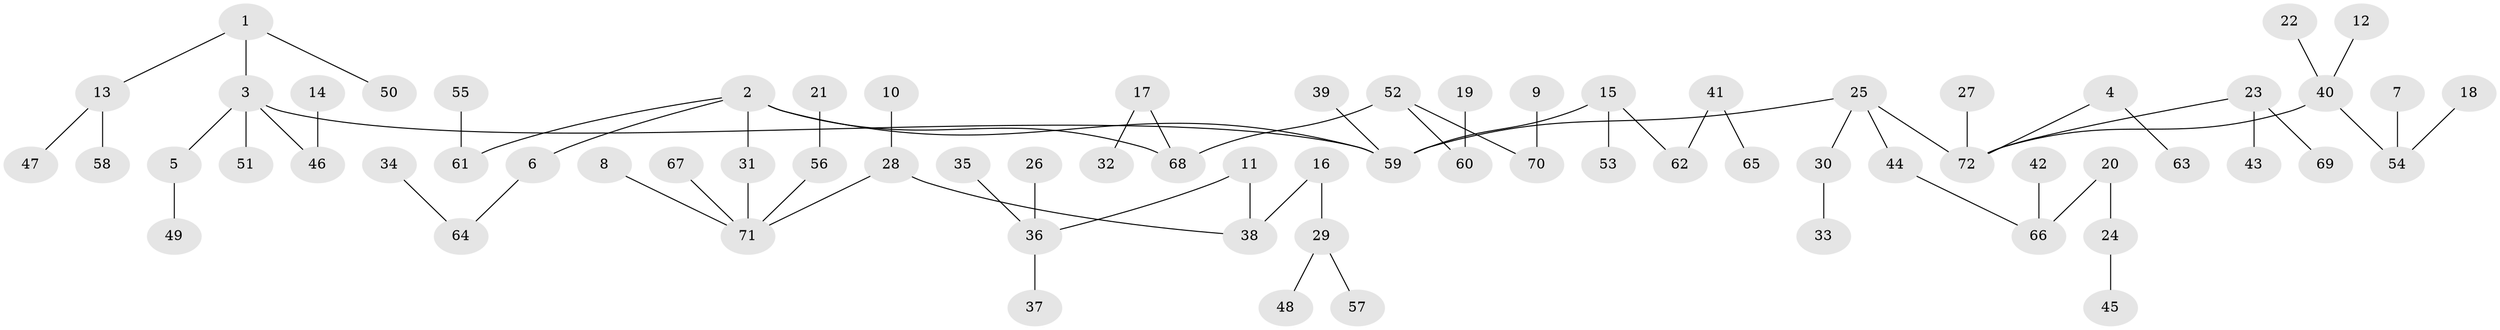 // original degree distribution, {6: 0.02097902097902098, 3: 0.14685314685314685, 5: 0.027972027972027972, 4: 0.08391608391608392, 1: 0.5314685314685315, 2: 0.18181818181818182, 7: 0.006993006993006993}
// Generated by graph-tools (version 1.1) at 2025/02/03/09/25 03:02:21]
// undirected, 72 vertices, 71 edges
graph export_dot {
graph [start="1"]
  node [color=gray90,style=filled];
  1;
  2;
  3;
  4;
  5;
  6;
  7;
  8;
  9;
  10;
  11;
  12;
  13;
  14;
  15;
  16;
  17;
  18;
  19;
  20;
  21;
  22;
  23;
  24;
  25;
  26;
  27;
  28;
  29;
  30;
  31;
  32;
  33;
  34;
  35;
  36;
  37;
  38;
  39;
  40;
  41;
  42;
  43;
  44;
  45;
  46;
  47;
  48;
  49;
  50;
  51;
  52;
  53;
  54;
  55;
  56;
  57;
  58;
  59;
  60;
  61;
  62;
  63;
  64;
  65;
  66;
  67;
  68;
  69;
  70;
  71;
  72;
  1 -- 3 [weight=1.0];
  1 -- 13 [weight=1.0];
  1 -- 50 [weight=1.0];
  2 -- 6 [weight=1.0];
  2 -- 31 [weight=1.0];
  2 -- 59 [weight=1.0];
  2 -- 61 [weight=1.0];
  2 -- 68 [weight=1.0];
  3 -- 5 [weight=1.0];
  3 -- 46 [weight=1.0];
  3 -- 51 [weight=1.0];
  3 -- 59 [weight=1.0];
  4 -- 63 [weight=1.0];
  4 -- 72 [weight=1.0];
  5 -- 49 [weight=1.0];
  6 -- 64 [weight=1.0];
  7 -- 54 [weight=1.0];
  8 -- 71 [weight=1.0];
  9 -- 70 [weight=1.0];
  10 -- 28 [weight=1.0];
  11 -- 36 [weight=1.0];
  11 -- 38 [weight=1.0];
  12 -- 40 [weight=1.0];
  13 -- 47 [weight=1.0];
  13 -- 58 [weight=1.0];
  14 -- 46 [weight=1.0];
  15 -- 53 [weight=1.0];
  15 -- 59 [weight=1.0];
  15 -- 62 [weight=1.0];
  16 -- 29 [weight=1.0];
  16 -- 38 [weight=1.0];
  17 -- 32 [weight=1.0];
  17 -- 68 [weight=1.0];
  18 -- 54 [weight=1.0];
  19 -- 60 [weight=1.0];
  20 -- 24 [weight=1.0];
  20 -- 66 [weight=1.0];
  21 -- 56 [weight=1.0];
  22 -- 40 [weight=1.0];
  23 -- 43 [weight=1.0];
  23 -- 69 [weight=1.0];
  23 -- 72 [weight=1.0];
  24 -- 45 [weight=1.0];
  25 -- 30 [weight=1.0];
  25 -- 44 [weight=1.0];
  25 -- 59 [weight=1.0];
  25 -- 72 [weight=1.0];
  26 -- 36 [weight=1.0];
  27 -- 72 [weight=1.0];
  28 -- 38 [weight=1.0];
  28 -- 71 [weight=1.0];
  29 -- 48 [weight=1.0];
  29 -- 57 [weight=1.0];
  30 -- 33 [weight=1.0];
  31 -- 71 [weight=1.0];
  34 -- 64 [weight=1.0];
  35 -- 36 [weight=1.0];
  36 -- 37 [weight=1.0];
  39 -- 59 [weight=1.0];
  40 -- 54 [weight=1.0];
  40 -- 72 [weight=1.0];
  41 -- 62 [weight=1.0];
  41 -- 65 [weight=1.0];
  42 -- 66 [weight=1.0];
  44 -- 66 [weight=1.0];
  52 -- 60 [weight=1.0];
  52 -- 68 [weight=1.0];
  52 -- 70 [weight=1.0];
  55 -- 61 [weight=1.0];
  56 -- 71 [weight=1.0];
  67 -- 71 [weight=1.0];
}
